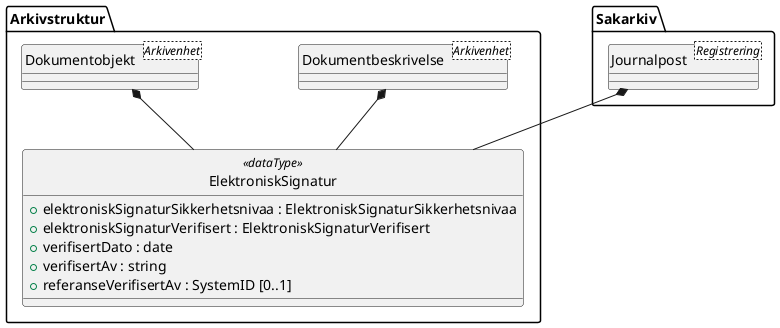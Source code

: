 @startuml
skinparam nodesep 100
hide circle
class Arkivstruktur.ElektroniskSignatur <<dataType>> {
  +elektroniskSignaturSikkerhetsnivaa : ElektroniskSignaturSikkerhetsnivaa
  +elektroniskSignaturVerifisert : ElektroniskSignaturVerifisert
  +verifisertDato : date
  +verifisertAv : string
  +referanseVerifisertAv : SystemID [0..1]
}
class Arkivstruktur.Dokumentbeskrivelse <Arkivenhet> {
}
Arkivstruktur.Dokumentbeskrivelse *-- Arkivstruktur.ElektroniskSignatur
class Arkivstruktur.Dokumentobjekt <Arkivenhet> {
}
Arkivstruktur.Dokumentobjekt *-- Arkivstruktur.ElektroniskSignatur
class Sakarkiv.Journalpost <Registrering> {
}
Sakarkiv.Journalpost *-- Arkivstruktur.ElektroniskSignatur
@enduml
